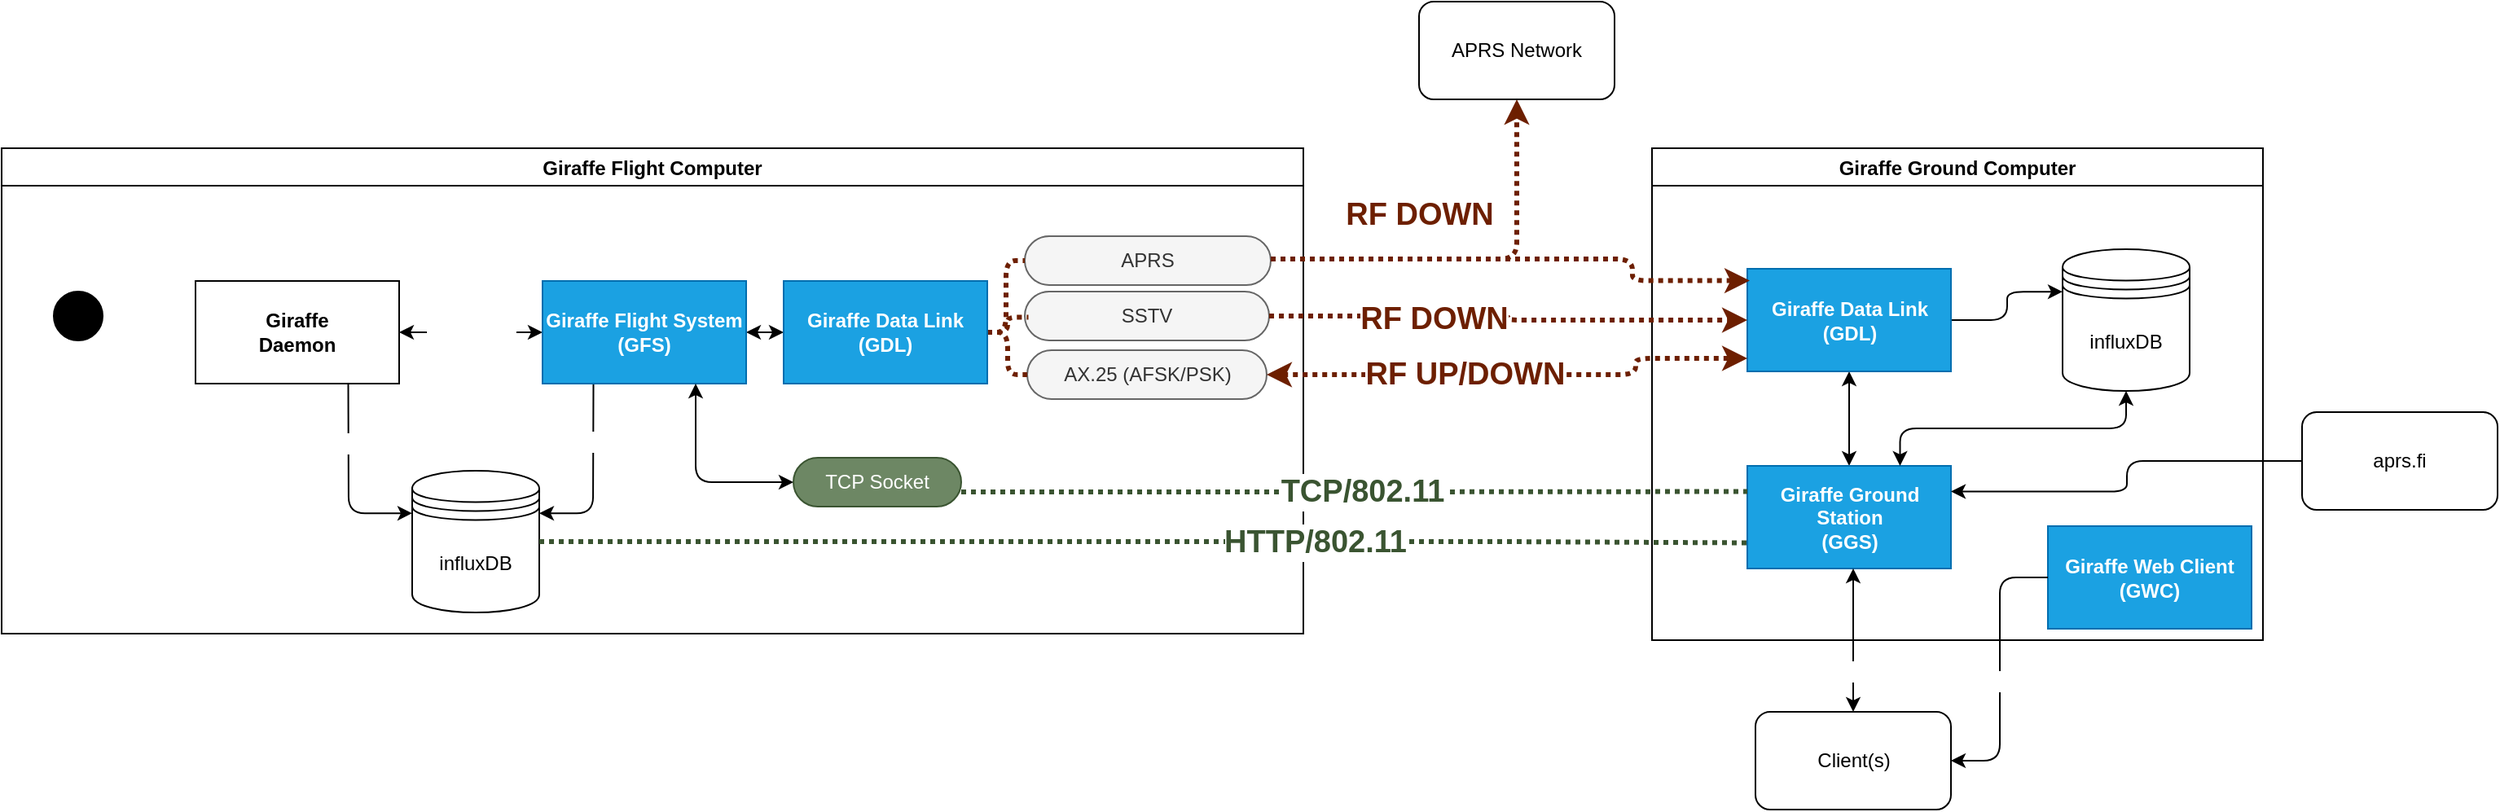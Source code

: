 <mxfile>
    <diagram id="xH-T24poy5hYIG6f6IRd" name="Page-1">
        <mxGraphModel dx="1677" dy="964" grid="0" gridSize="10" guides="1" tooltips="1" connect="1" arrows="1" fold="1" page="0" pageScale="1" pageWidth="1100" pageHeight="850" math="0" shadow="0">
            <root>
                <mxCell id="0"/>
                <mxCell id="1" parent="0"/>
                <mxCell id="359" value="Giraffe Flight Computer" style="swimlane;movable=1;resizable=1;rotatable=1;deletable=1;editable=1;connectable=1;" parent="1" vertex="1">
                    <mxGeometry x="-526" y="73" width="799" height="298" as="geometry">
                        <mxRectangle x="-280" y="73" width="206" height="26" as="alternateBounds"/>
                    </mxGeometry>
                </mxCell>
                <mxCell id="361" value="influxDB&lt;br&gt;" style="shape=datastore;whiteSpace=wrap;html=1;" parent="359" vertex="1">
                    <mxGeometry x="252" y="198" width="78" height="87" as="geometry"/>
                </mxCell>
                <mxCell id="373" value="" style="edgeStyle=elbowEdgeStyle;html=1;elbow=horizontal;startArrow=classic;endArrow=classic;endFill=1;startFill=1;" parent="359" source="368" target="372" edge="1">
                    <mxGeometry relative="1" as="geometry"/>
                </mxCell>
                <mxCell id="450" value="File Socket" style="edgeLabel;html=1;align=center;verticalAlign=middle;resizable=0;points=[];fontSize=11;fontColor=#FFFFFF;" parent="373" vertex="1" connectable="0">
                    <mxGeometry x="0.215" y="-1" relative="1" as="geometry">
                        <mxPoint x="-10" y="-1" as="offset"/>
                    </mxGeometry>
                </mxCell>
                <mxCell id="392" style="edgeStyle=elbowEdgeStyle;html=1;startArrow=none;endArrow=classic;exitX=0.75;exitY=1;exitDx=0;exitDy=0;entryX=0;entryY=0.3;entryDx=0;entryDy=0;endFill=1;" parent="359" source="368" target="361" edge="1">
                    <mxGeometry relative="1" as="geometry">
                        <Array as="points">
                            <mxPoint x="213" y="155"/>
                            <mxPoint x="221" y="203"/>
                        </Array>
                    </mxGeometry>
                </mxCell>
                <mxCell id="448" value="Local HTTP" style="edgeLabel;html=1;align=center;verticalAlign=middle;resizable=0;points=[];fontSize=11;fontColor=#FFFFFF;" parent="392" vertex="1" connectable="0">
                    <mxGeometry x="-0.388" relative="1" as="geometry">
                        <mxPoint as="offset"/>
                    </mxGeometry>
                </mxCell>
                <UserObject label="Giraffe&lt;br&gt;Daemon" treeRoot="1" id="368">
                    <mxCell style="whiteSpace=wrap;html=1;align=center;treeFolding=1;treeMoving=1;newEdgeStyle={&quot;edgeStyle&quot;:&quot;elbowEdgeStyle&quot;,&quot;startArrow&quot;:&quot;none&quot;,&quot;endArrow&quot;:&quot;none&quot;};fontStyle=1" parent="359" vertex="1">
                        <mxGeometry x="119" y="81.5" width="125" height="63" as="geometry"/>
                    </mxCell>
                </UserObject>
                <mxCell id="391" style="edgeStyle=elbowEdgeStyle;html=1;startArrow=none;endArrow=classic;exitX=0.25;exitY=1;exitDx=0;exitDy=0;entryX=1;entryY=0.3;entryDx=0;entryDy=0;startFill=0;endFill=1;" parent="359" source="372" target="361" edge="1">
                    <mxGeometry relative="1" as="geometry">
                        <Array as="points">
                            <mxPoint x="363" y="175"/>
                        </Array>
                    </mxGeometry>
                </mxCell>
                <mxCell id="449" value="Local HTTP" style="edgeLabel;html=1;align=center;verticalAlign=middle;resizable=0;points=[];fontSize=11;fontColor=#FFFFFF;" parent="391" vertex="1" connectable="0">
                    <mxGeometry x="-0.432" y="-2" relative="1" as="geometry">
                        <mxPoint y="3" as="offset"/>
                    </mxGeometry>
                </mxCell>
                <mxCell id="457" style="edgeStyle=elbowEdgeStyle;html=1;startArrow=classic;endArrow=classic;entryX=0;entryY=0.5;entryDx=0;entryDy=0;startFill=1;endFill=1;" parent="359" source="372" target="456" edge="1">
                    <mxGeometry relative="1" as="geometry"/>
                </mxCell>
                <UserObject label="Giraffe Flight System&lt;br&gt;(GFS)" treeRoot="1" id="372">
                    <mxCell style="whiteSpace=wrap;html=1;align=center;treeFolding=1;treeMoving=1;newEdgeStyle={&quot;edgeStyle&quot;:&quot;elbowEdgeStyle&quot;,&quot;startArrow&quot;:&quot;none&quot;,&quot;endArrow&quot;:&quot;none&quot;};fillColor=#1ba1e2;fontStyle=1;fontColor=#ffffff;strokeColor=#006EAF;" parent="359" vertex="1">
                        <mxGeometry x="332" y="81.5" width="125" height="63" as="geometry"/>
                    </mxCell>
                </UserObject>
                <mxCell id="377" value="AX.25 (AFSK/PSK)" style="whiteSpace=wrap;html=1;rounded=1;arcSize=50;align=center;verticalAlign=middle;strokeWidth=1;autosize=1;spacing=4;treeFolding=1;treeMoving=1;newEdgeStyle={&quot;edgeStyle&quot;:&quot;entityRelationEdgeStyle&quot;,&quot;startArrow&quot;:&quot;none&quot;,&quot;endArrow&quot;:&quot;none&quot;,&quot;segment&quot;:10,&quot;curved&quot;:1,&quot;sourcePerimeterSpacing&quot;:0,&quot;targetPerimeterSpacing&quot;:0};fillColor=#f5f5f5;fontColor=#333333;strokeColor=#666666;" parent="359" vertex="1">
                    <mxGeometry x="629.5" y="124" width="147" height="30" as="geometry"/>
                </mxCell>
                <mxCell id="380" style="edgeStyle=elbowEdgeStyle;html=1;startArrow=classic;endArrow=classic;segment=10;sourcePerimeterSpacing=0;targetPerimeterSpacing=0;entryX=0.75;entryY=1;entryDx=0;entryDy=0;endFill=1;startFill=1;" parent="359" source="379" target="372" edge="1">
                    <mxGeometry relative="1" as="geometry">
                        <Array as="points">
                            <mxPoint x="426" y="161"/>
                            <mxPoint x="426" y="177"/>
                        </Array>
                    </mxGeometry>
                </mxCell>
                <mxCell id="379" value="TCP Socket" style="whiteSpace=wrap;html=1;rounded=1;arcSize=50;align=center;verticalAlign=middle;strokeWidth=1;autosize=1;spacing=4;treeFolding=1;treeMoving=1;newEdgeStyle={&quot;edgeStyle&quot;:&quot;entityRelationEdgeStyle&quot;,&quot;startArrow&quot;:&quot;none&quot;,&quot;endArrow&quot;:&quot;none&quot;,&quot;segment&quot;:10,&quot;curved&quot;:1,&quot;sourcePerimeterSpacing&quot;:0,&quot;targetPerimeterSpacing&quot;:0};fillColor=#6d8764;strokeColor=#3A5431;fontColor=#ffffff;" parent="359" vertex="1">
                    <mxGeometry x="486" y="190" width="103" height="30" as="geometry"/>
                </mxCell>
                <mxCell id="383" value="SSTV" style="whiteSpace=wrap;html=1;rounded=1;arcSize=50;align=center;verticalAlign=middle;strokeWidth=1;autosize=1;spacing=4;treeFolding=1;treeMoving=1;newEdgeStyle={&quot;edgeStyle&quot;:&quot;entityRelationEdgeStyle&quot;,&quot;startArrow&quot;:&quot;none&quot;,&quot;endArrow&quot;:&quot;none&quot;,&quot;segment&quot;:10,&quot;curved&quot;:1,&quot;sourcePerimeterSpacing&quot;:0,&quot;targetPerimeterSpacing&quot;:0};fillColor=#f5f5f5;fontColor=#333333;strokeColor=#666666;" parent="359" vertex="1">
                    <mxGeometry x="628" y="88" width="150" height="30" as="geometry"/>
                </mxCell>
                <mxCell id="421" value="APRS" style="whiteSpace=wrap;html=1;rounded=1;arcSize=50;align=center;verticalAlign=middle;strokeWidth=1;autosize=1;spacing=4;treeFolding=1;treeMoving=1;newEdgeStyle={&quot;edgeStyle&quot;:&quot;entityRelationEdgeStyle&quot;,&quot;startArrow&quot;:&quot;none&quot;,&quot;endArrow&quot;:&quot;none&quot;,&quot;segment&quot;:10,&quot;curved&quot;:1,&quot;sourcePerimeterSpacing&quot;:0,&quot;targetPerimeterSpacing&quot;:0};fillColor=#f5f5f5;fontColor=#333333;strokeColor=#666666;" parent="359" vertex="1">
                    <mxGeometry x="628" y="54" width="151" height="30" as="geometry"/>
                </mxCell>
                <mxCell id="458" style="edgeStyle=elbowEdgeStyle;html=1;startArrow=none;endArrow=none;entryX=0;entryY=0.5;entryDx=0;entryDy=0;strokeWidth=3;fillColor=#a20025;strokeColor=#6d1f00;dashed=1;dashPattern=1 1;" parent="359" source="456" target="421" edge="1">
                    <mxGeometry relative="1" as="geometry"/>
                </mxCell>
                <mxCell id="459" style="edgeStyle=elbowEdgeStyle;html=1;startArrow=none;endArrow=none;entryX=0.015;entryY=0.526;entryDx=0;entryDy=0;entryPerimeter=0;strokeWidth=3;fillColor=#a20025;strokeColor=#6d1f00;dashed=1;dashPattern=1 1;" parent="359" source="456" target="383" edge="1">
                    <mxGeometry relative="1" as="geometry"/>
                </mxCell>
                <mxCell id="460" style="edgeStyle=elbowEdgeStyle;html=1;startArrow=none;endArrow=none;entryX=0;entryY=0.5;entryDx=0;entryDy=0;strokeWidth=3;fillColor=#a20025;strokeColor=#6d1f00;dashed=1;dashPattern=1 1;" parent="359" source="456" target="377" edge="1">
                    <mxGeometry relative="1" as="geometry"/>
                </mxCell>
                <UserObject label="Giraffe Data Link&lt;br&gt;(GDL)" treeRoot="1" id="456">
                    <mxCell style="whiteSpace=wrap;html=1;align=center;treeFolding=1;treeMoving=1;newEdgeStyle={&quot;edgeStyle&quot;:&quot;elbowEdgeStyle&quot;,&quot;startArrow&quot;:&quot;none&quot;,&quot;endArrow&quot;:&quot;none&quot;};fillColor=#1ba1e2;fontStyle=1;fontColor=#ffffff;strokeColor=#006EAF;" parent="359" vertex="1">
                        <mxGeometry x="480" y="81.5" width="125" height="63" as="geometry"/>
                    </mxCell>
                </UserObject>
                <mxCell id="461" value="" style="ellipse;fillColor=strokeColor;" vertex="1" parent="359">
                    <mxGeometry x="32" y="88" width="30" height="30" as="geometry"/>
                </mxCell>
                <mxCell id="360" value="Giraffe Ground Computer" style="swimlane;" parent="1" vertex="1">
                    <mxGeometry x="487" y="73" width="375" height="302" as="geometry"/>
                </mxCell>
                <mxCell id="406" style="edgeStyle=elbowEdgeStyle;html=1;startArrow=classic;endArrow=classic;entryX=0.5;entryY=0;entryDx=0;entryDy=0;startFill=1;endFill=1;" parent="360" source="396" target="397" edge="1">
                    <mxGeometry relative="1" as="geometry"/>
                </mxCell>
                <mxCell id="430" style="edgeStyle=elbowEdgeStyle;html=1;startArrow=none;endArrow=classic;entryX=0;entryY=0.3;entryDx=0;entryDy=0;endFill=1;" parent="360" source="396" target="398" edge="1">
                    <mxGeometry relative="1" as="geometry"/>
                </mxCell>
                <UserObject label="Giraffe Data Link&lt;br&gt;(GDL)" treeRoot="1" id="396">
                    <mxCell style="whiteSpace=wrap;html=1;align=center;treeFolding=1;treeMoving=1;newEdgeStyle={&quot;edgeStyle&quot;:&quot;elbowEdgeStyle&quot;,&quot;startArrow&quot;:&quot;none&quot;,&quot;endArrow&quot;:&quot;none&quot;};fillColor=#1ba1e2;fontStyle=1;fontColor=#ffffff;strokeColor=#006EAF;" parent="360" vertex="1">
                        <mxGeometry x="58.5" y="74" width="125" height="63" as="geometry"/>
                    </mxCell>
                </UserObject>
                <UserObject label="Giraffe Ground Station &lt;br&gt;(GGS)" treeRoot="1" id="397">
                    <mxCell style="whiteSpace=wrap;html=1;align=center;treeFolding=1;treeMoving=1;newEdgeStyle={&quot;edgeStyle&quot;:&quot;elbowEdgeStyle&quot;,&quot;startArrow&quot;:&quot;none&quot;,&quot;endArrow&quot;:&quot;none&quot;};fillColor=#1ba1e2;fontStyle=1;fontColor=#ffffff;strokeColor=#006EAF;" parent="360" vertex="1">
                        <mxGeometry x="58.5" y="195" width="125" height="63" as="geometry"/>
                    </mxCell>
                </UserObject>
                <mxCell id="455" style="edgeStyle=elbowEdgeStyle;html=1;entryX=0.75;entryY=0;entryDx=0;entryDy=0;elbow=vertical;startArrow=classic;startFill=1;" parent="360" source="398" target="397" edge="1">
                    <mxGeometry relative="1" as="geometry"/>
                </mxCell>
                <mxCell id="398" value="influxDB&lt;br&gt;" style="shape=datastore;whiteSpace=wrap;html=1;" parent="360" vertex="1">
                    <mxGeometry x="252" y="62" width="78" height="87" as="geometry"/>
                </mxCell>
                <UserObject label="Giraffe Web Client&lt;br&gt;(GWC)" treeRoot="1" id="409">
                    <mxCell style="whiteSpace=wrap;html=1;align=center;treeFolding=1;treeMoving=1;newEdgeStyle={&quot;edgeStyle&quot;:&quot;elbowEdgeStyle&quot;,&quot;startArrow&quot;:&quot;none&quot;,&quot;endArrow&quot;:&quot;none&quot;};fillColor=#1ba1e2;fontStyle=1;fontColor=#ffffff;strokeColor=#006EAF;" parent="360" vertex="1">
                        <mxGeometry x="243" y="232" width="125" height="63" as="geometry"/>
                    </mxCell>
                </UserObject>
                <mxCell id="416" style="edgeStyle=elbowEdgeStyle;html=1;startArrow=classic;startFill=1;endArrow=none;endFill=0;" parent="1" source="415" target="409" edge="1">
                    <mxGeometry relative="1" as="geometry"/>
                </mxCell>
                <mxCell id="451" value="HTTP" style="edgeLabel;html=1;align=center;verticalAlign=middle;resizable=0;points=[];fontSize=11;fontColor=#FFFFFF;" parent="416" vertex="1" connectable="0">
                    <mxGeometry x="-0.091" y="2" relative="1" as="geometry">
                        <mxPoint x="2" y="-1" as="offset"/>
                    </mxGeometry>
                </mxCell>
                <mxCell id="415" value="Client(s)" style="rounded=1;whiteSpace=wrap;html=1;" parent="1" vertex="1">
                    <mxGeometry x="550.5" y="419" width="120" height="60" as="geometry"/>
                </mxCell>
                <mxCell id="417" style="edgeStyle=elbowEdgeStyle;html=1;startArrow=classic;endArrow=classic;startFill=1;endFill=1;" parent="1" source="397" target="415" edge="1">
                    <mxGeometry relative="1" as="geometry"/>
                </mxCell>
                <mxCell id="452" value="Web Socket/HTTP" style="edgeLabel;html=1;align=center;verticalAlign=middle;resizable=0;points=[];fontSize=11;fontColor=#FFFFFF;" parent="417" vertex="1" connectable="0">
                    <mxGeometry x="0.306" relative="1" as="geometry">
                        <mxPoint x="-3" y="5" as="offset"/>
                    </mxGeometry>
                </mxCell>
                <mxCell id="424" value="APRS Network" style="rounded=1;whiteSpace=wrap;html=1;" parent="1" vertex="1">
                    <mxGeometry x="344" y="-17" width="120" height="60" as="geometry"/>
                </mxCell>
                <mxCell id="427" style="edgeStyle=elbowEdgeStyle;html=1;startArrow=none;endArrow=classic;segment=10;sourcePerimeterSpacing=0;targetPerimeterSpacing=0;entryX=0.5;entryY=1;entryDx=0;entryDy=0;endFill=1;elbow=vertical;fillColor=#a0522d;strokeColor=#6D1F00;strokeWidth=3;dashed=1;dashPattern=1 1;" parent="1" source="421" target="424" edge="1">
                    <mxGeometry relative="1" as="geometry">
                        <Array as="points">
                            <mxPoint x="341" y="141"/>
                            <mxPoint x="412" y="112"/>
                            <mxPoint x="434" y="51"/>
                        </Array>
                    </mxGeometry>
                </mxCell>
                <mxCell id="428" style="edgeStyle=elbowEdgeStyle;html=1;startArrow=none;endArrow=none;segment=10;sourcePerimeterSpacing=0;targetPerimeterSpacing=0;entryX=0;entryY=0.25;entryDx=0;entryDy=0;fillColor=#6d8764;strokeColor=#3A5431;strokeWidth=3;dashed=1;dashPattern=1 1;" parent="1" source="379" target="397" edge="1">
                    <mxGeometry relative="1" as="geometry">
                        <Array as="points">
                            <mxPoint x="309" y="284"/>
                            <mxPoint x="400" y="235"/>
                            <mxPoint x="466" y="251"/>
                        </Array>
                    </mxGeometry>
                </mxCell>
                <mxCell id="433" value="TCP/802.11" style="edgeLabel;html=1;align=center;verticalAlign=middle;resizable=0;points=[];fontSize=19;fontStyle=1;fontColor=#3A5431;" parent="428" vertex="1" connectable="0">
                    <mxGeometry x="-0.021" relative="1" as="geometry">
                        <mxPoint x="9" as="offset"/>
                    </mxGeometry>
                </mxCell>
                <mxCell id="429" style="edgeStyle=elbowEdgeStyle;html=1;startArrow=none;endArrow=none;segment=10;sourcePerimeterSpacing=0;targetPerimeterSpacing=0;entryX=0;entryY=0.75;entryDx=0;entryDy=0;strokeWidth=3;fillColor=#6d8764;strokeColor=#3A5431;dashed=1;dashPattern=1 1;exitX=1;exitY=0.5;exitDx=0;exitDy=0;" parent="1" source="361" target="397" edge="1">
                    <mxGeometry relative="1" as="geometry">
                        <mxPoint x="204" y="315.5" as="sourcePoint"/>
                        <Array as="points">
                            <mxPoint x="396" y="313"/>
                            <mxPoint x="432" y="267"/>
                            <mxPoint x="479" y="299"/>
                        </Array>
                    </mxGeometry>
                </mxCell>
                <mxCell id="432" value="HTTP/802.11" style="edgeLabel;html=1;align=center;verticalAlign=middle;resizable=0;points=[];fontSize=19;fontStyle=1;fontColor=#3A5431;" parent="429" vertex="1" connectable="0">
                    <mxGeometry x="-0.391" y="1" relative="1" as="geometry">
                        <mxPoint x="250" y="1" as="offset"/>
                    </mxGeometry>
                </mxCell>
                <mxCell id="437" style="edgeStyle=elbowEdgeStyle;html=1;startArrow=none;endArrow=classic;segment=10;sourcePerimeterSpacing=0;targetPerimeterSpacing=0;entryX=0;entryY=0.5;entryDx=0;entryDy=0;dashed=1;dashPattern=1 1;strokeWidth=3;fontSize=19;fontColor=#006600;fillColor=#a0522d;strokeColor=#6D1F00;startFill=0;endFill=1;" parent="1" source="383" target="396" edge="1">
                    <mxGeometry relative="1" as="geometry"/>
                </mxCell>
                <mxCell id="443" value="RF DOWN" style="edgeLabel;html=1;align=center;verticalAlign=middle;resizable=0;points=[];fontSize=19;fontStyle=1;fontColor=#6D1F00;" parent="437" vertex="1" connectable="0">
                    <mxGeometry x="-0.281" y="4" relative="1" as="geometry">
                        <mxPoint x="-6" y="6" as="offset"/>
                    </mxGeometry>
                </mxCell>
                <mxCell id="441" style="edgeStyle=elbowEdgeStyle;html=1;startArrow=classic;endArrow=classic;segment=10;sourcePerimeterSpacing=0;targetPerimeterSpacing=0;dashed=1;dashPattern=1 1;strokeWidth=3;fontSize=19;fontColor=#006600;fillColor=#a0522d;strokeColor=#6D1F00;startFill=1;endFill=1;exitX=1;exitY=0.5;exitDx=0;exitDy=0;" parent="1" source="377" target="396" edge="1">
                    <mxGeometry relative="1" as="geometry">
                        <Array as="points">
                            <mxPoint x="477" y="202"/>
                            <mxPoint x="295" y="216"/>
                        </Array>
                    </mxGeometry>
                </mxCell>
                <mxCell id="445" value="RF UP/DOWN" style="edgeLabel;html=1;align=center;verticalAlign=middle;resizable=0;points=[];fontSize=19;fontStyle=1;fontColor=#6D1F00;" parent="441" vertex="1" connectable="0">
                    <mxGeometry x="-0.197" y="3" relative="1" as="geometry">
                        <mxPoint x="-1" y="3" as="offset"/>
                    </mxGeometry>
                </mxCell>
                <mxCell id="442" style="edgeStyle=elbowEdgeStyle;html=1;startArrow=none;endArrow=classic;segment=10;sourcePerimeterSpacing=0;targetPerimeterSpacing=0;entryX=0.012;entryY=0.116;entryDx=0;entryDy=0;entryPerimeter=0;dashed=1;dashPattern=1 1;strokeWidth=3;fontSize=19;fontColor=#006600;fillColor=#a0522d;strokeColor=#6D1F00;endFill=1;" parent="1" source="421" target="396" edge="1">
                    <mxGeometry relative="1" as="geometry">
                        <Array as="points">
                            <mxPoint x="475" y="141"/>
                            <mxPoint x="476" y="143"/>
                        </Array>
                    </mxGeometry>
                </mxCell>
                <mxCell id="446" value="RF DOWN" style="edgeLabel;html=1;align=center;verticalAlign=middle;resizable=0;points=[];fontSize=19;fontStyle=1;fontColor=#6D1F00;" parent="442" vertex="1" connectable="0">
                    <mxGeometry x="-0.247" y="-2" relative="1" as="geometry">
                        <mxPoint x="-25" y="-29" as="offset"/>
                    </mxGeometry>
                </mxCell>
                <mxCell id="454" style="edgeStyle=elbowEdgeStyle;html=1;entryX=1;entryY=0.25;entryDx=0;entryDy=0;" parent="1" source="453" target="397" edge="1">
                    <mxGeometry relative="1" as="geometry"/>
                </mxCell>
                <mxCell id="453" value="aprs.fi" style="rounded=1;whiteSpace=wrap;html=1;" parent="1" vertex="1">
                    <mxGeometry x="886" y="235" width="120" height="60" as="geometry"/>
                </mxCell>
            </root>
        </mxGraphModel>
    </diagram>
</mxfile>